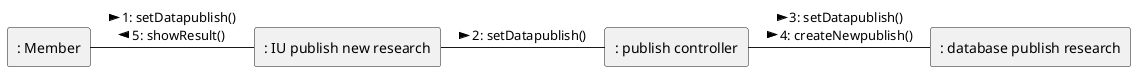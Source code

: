 @startuml uc4_publish_research_c

rectangle ": Member" as user
rectangle ": IU publish new research" as interface
rectangle ": publish controller" as controller
rectangle ": database publish research" as database 

user --r- interface : > 1: setDatapublish() \n 5: showResult() <
interface --r- controller : > 2: setDatapublish()
controller --r- database : > 3: setDatapublish() \n 4: createNewpublish() >
@enduml